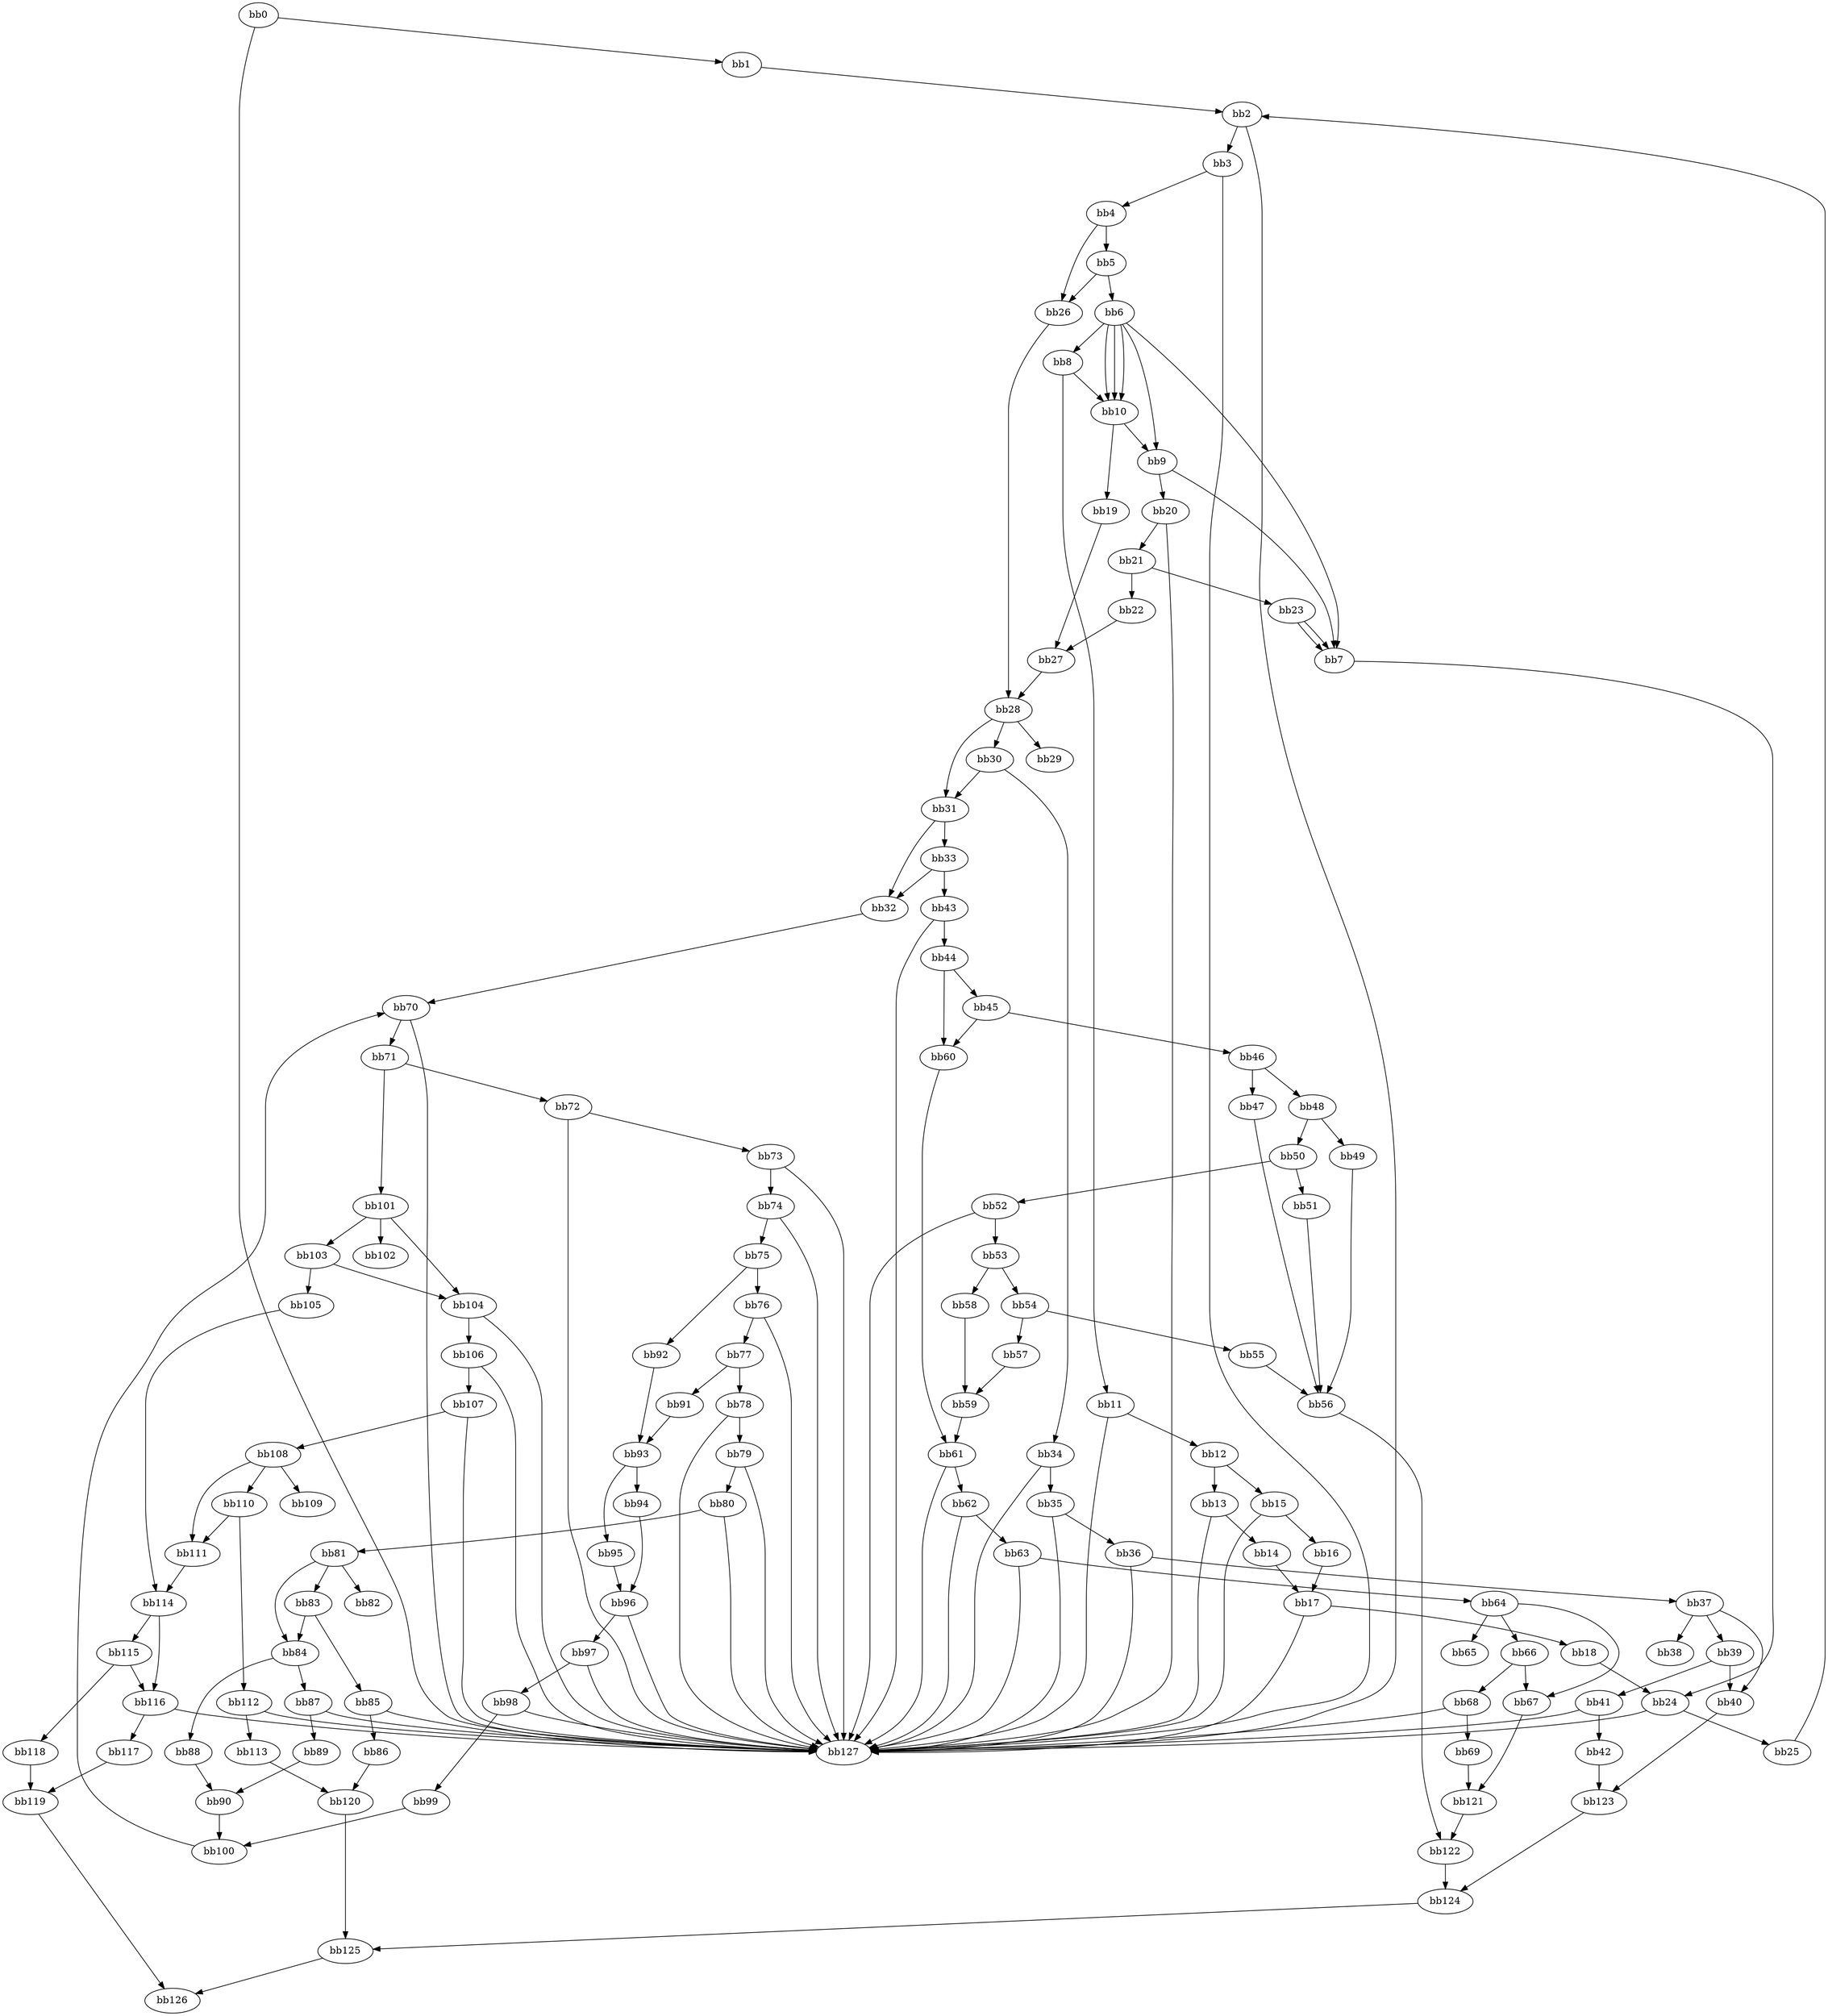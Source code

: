 digraph {
    0 [ label = "bb0\l" ]
    1 [ label = "bb1\l" ]
    2 [ label = "bb2\l" ]
    3 [ label = "bb3\l" ]
    4 [ label = "bb4\l" ]
    5 [ label = "bb5\l" ]
    6 [ label = "bb6\l" ]
    7 [ label = "bb7\l" ]
    8 [ label = "bb8\l" ]
    9 [ label = "bb9\l" ]
    10 [ label = "bb10\l" ]
    11 [ label = "bb11\l" ]
    12 [ label = "bb12\l" ]
    13 [ label = "bb13\l" ]
    14 [ label = "bb14\l" ]
    15 [ label = "bb15\l" ]
    16 [ label = "bb16\l" ]
    17 [ label = "bb17\l" ]
    18 [ label = "bb18\l" ]
    19 [ label = "bb19\l" ]
    20 [ label = "bb20\l" ]
    21 [ label = "bb21\l" ]
    22 [ label = "bb22\l" ]
    23 [ label = "bb23\l" ]
    24 [ label = "bb24\l" ]
    25 [ label = "bb25\l" ]
    26 [ label = "bb26\l" ]
    27 [ label = "bb27\l" ]
    28 [ label = "bb28\l" ]
    29 [ label = "bb29\l" ]
    30 [ label = "bb30\l" ]
    31 [ label = "bb31\l" ]
    32 [ label = "bb32\l" ]
    33 [ label = "bb33\l" ]
    34 [ label = "bb34\l" ]
    35 [ label = "bb35\l" ]
    36 [ label = "bb36\l" ]
    37 [ label = "bb37\l" ]
    38 [ label = "bb38\l" ]
    39 [ label = "bb39\l" ]
    40 [ label = "bb40\l" ]
    41 [ label = "bb41\l" ]
    42 [ label = "bb42\l" ]
    43 [ label = "bb43\l" ]
    44 [ label = "bb44\l" ]
    45 [ label = "bb45\l" ]
    46 [ label = "bb46\l" ]
    47 [ label = "bb47\l" ]
    48 [ label = "bb48\l" ]
    49 [ label = "bb49\l" ]
    50 [ label = "bb50\l" ]
    51 [ label = "bb51\l" ]
    52 [ label = "bb52\l" ]
    53 [ label = "bb53\l" ]
    54 [ label = "bb54\l" ]
    55 [ label = "bb55\l" ]
    56 [ label = "bb56\l" ]
    57 [ label = "bb57\l" ]
    58 [ label = "bb58\l" ]
    59 [ label = "bb59\l" ]
    60 [ label = "bb60\l" ]
    61 [ label = "bb61\l" ]
    62 [ label = "bb62\l" ]
    63 [ label = "bb63\l" ]
    64 [ label = "bb64\l" ]
    65 [ label = "bb65\l" ]
    66 [ label = "bb66\l" ]
    67 [ label = "bb67\l" ]
    68 [ label = "bb68\l" ]
    69 [ label = "bb69\l" ]
    70 [ label = "bb70\l" ]
    71 [ label = "bb71\l" ]
    72 [ label = "bb72\l" ]
    73 [ label = "bb73\l" ]
    74 [ label = "bb74\l" ]
    75 [ label = "bb75\l" ]
    76 [ label = "bb76\l" ]
    77 [ label = "bb77\l" ]
    78 [ label = "bb78\l" ]
    79 [ label = "bb79\l" ]
    80 [ label = "bb80\l" ]
    81 [ label = "bb81\l" ]
    82 [ label = "bb82\l" ]
    83 [ label = "bb83\l" ]
    84 [ label = "bb84\l" ]
    85 [ label = "bb85\l" ]
    86 [ label = "bb86\l" ]
    87 [ label = "bb87\l" ]
    88 [ label = "bb88\l" ]
    89 [ label = "bb89\l" ]
    90 [ label = "bb90\l" ]
    91 [ label = "bb91\l" ]
    92 [ label = "bb92\l" ]
    93 [ label = "bb93\l" ]
    94 [ label = "bb94\l" ]
    95 [ label = "bb95\l" ]
    96 [ label = "bb96\l" ]
    97 [ label = "bb97\l" ]
    98 [ label = "bb98\l" ]
    99 [ label = "bb99\l" ]
    100 [ label = "bb100\l" ]
    101 [ label = "bb101\l" ]
    102 [ label = "bb102\l" ]
    103 [ label = "bb103\l" ]
    104 [ label = "bb104\l" ]
    105 [ label = "bb105\l" ]
    106 [ label = "bb106\l" ]
    107 [ label = "bb107\l" ]
    108 [ label = "bb108\l" ]
    109 [ label = "bb109\l" ]
    110 [ label = "bb110\l" ]
    111 [ label = "bb111\l" ]
    112 [ label = "bb112\l" ]
    113 [ label = "bb113\l" ]
    114 [ label = "bb114\l" ]
    115 [ label = "bb115\l" ]
    116 [ label = "bb116\l" ]
    117 [ label = "bb117\l" ]
    118 [ label = "bb118\l" ]
    119 [ label = "bb119\l" ]
    120 [ label = "bb120\l" ]
    121 [ label = "bb121\l" ]
    122 [ label = "bb122\l" ]
    123 [ label = "bb123\l" ]
    124 [ label = "bb124\l" ]
    125 [ label = "bb125\l" ]
    126 [ label = "bb126\l" ]
    127 [ label = "bb127\l" ]
    0 -> 1 [ ]
    0 -> 127 [ ]
    1 -> 2 [ ]
    2 -> 3 [ ]
    2 -> 127 [ ]
    3 -> 4 [ ]
    3 -> 127 [ ]
    4 -> 5 [ ]
    4 -> 26 [ ]
    5 -> 6 [ ]
    5 -> 26 [ ]
    6 -> 7 [ ]
    6 -> 8 [ ]
    6 -> 9 [ ]
    6 -> 10 [ ]
    6 -> 10 [ ]
    6 -> 10 [ ]
    7 -> 24 [ ]
    8 -> 10 [ ]
    8 -> 11 [ ]
    9 -> 7 [ ]
    9 -> 20 [ ]
    10 -> 9 [ ]
    10 -> 19 [ ]
    11 -> 12 [ ]
    11 -> 127 [ ]
    12 -> 13 [ ]
    12 -> 15 [ ]
    13 -> 14 [ ]
    13 -> 127 [ ]
    14 -> 17 [ ]
    15 -> 16 [ ]
    15 -> 127 [ ]
    16 -> 17 [ ]
    17 -> 18 [ ]
    17 -> 127 [ ]
    18 -> 24 [ ]
    19 -> 27 [ ]
    20 -> 21 [ ]
    20 -> 127 [ ]
    21 -> 22 [ ]
    21 -> 23 [ ]
    22 -> 27 [ ]
    23 -> 7 [ ]
    23 -> 7 [ ]
    24 -> 25 [ ]
    24 -> 127 [ ]
    25 -> 2 [ ]
    26 -> 28 [ ]
    27 -> 28 [ ]
    28 -> 29 [ ]
    28 -> 30 [ ]
    28 -> 31 [ ]
    30 -> 31 [ ]
    30 -> 34 [ ]
    31 -> 32 [ ]
    31 -> 33 [ ]
    32 -> 70 [ ]
    33 -> 32 [ ]
    33 -> 43 [ ]
    34 -> 35 [ ]
    34 -> 127 [ ]
    35 -> 36 [ ]
    35 -> 127 [ ]
    36 -> 37 [ ]
    36 -> 127 [ ]
    37 -> 38 [ ]
    37 -> 39 [ ]
    37 -> 40 [ ]
    39 -> 40 [ ]
    39 -> 41 [ ]
    40 -> 123 [ ]
    41 -> 42 [ ]
    41 -> 127 [ ]
    42 -> 123 [ ]
    43 -> 44 [ ]
    43 -> 127 [ ]
    44 -> 45 [ ]
    44 -> 60 [ ]
    45 -> 46 [ ]
    45 -> 60 [ ]
    46 -> 47 [ ]
    46 -> 48 [ ]
    47 -> 56 [ ]
    48 -> 49 [ ]
    48 -> 50 [ ]
    49 -> 56 [ ]
    50 -> 51 [ ]
    50 -> 52 [ ]
    51 -> 56 [ ]
    52 -> 53 [ ]
    52 -> 127 [ ]
    53 -> 54 [ ]
    53 -> 58 [ ]
    54 -> 55 [ ]
    54 -> 57 [ ]
    55 -> 56 [ ]
    56 -> 122 [ ]
    57 -> 59 [ ]
    58 -> 59 [ ]
    59 -> 61 [ ]
    60 -> 61 [ ]
    61 -> 62 [ ]
    61 -> 127 [ ]
    62 -> 63 [ ]
    62 -> 127 [ ]
    63 -> 64 [ ]
    63 -> 127 [ ]
    64 -> 65 [ ]
    64 -> 66 [ ]
    64 -> 67 [ ]
    66 -> 67 [ ]
    66 -> 68 [ ]
    67 -> 121 [ ]
    68 -> 69 [ ]
    68 -> 127 [ ]
    69 -> 121 [ ]
    70 -> 71 [ ]
    70 -> 127 [ ]
    71 -> 72 [ ]
    71 -> 101 [ ]
    72 -> 73 [ ]
    72 -> 127 [ ]
    73 -> 74 [ ]
    73 -> 127 [ ]
    74 -> 75 [ ]
    74 -> 127 [ ]
    75 -> 76 [ ]
    75 -> 92 [ ]
    76 -> 77 [ ]
    76 -> 127 [ ]
    77 -> 78 [ ]
    77 -> 91 [ ]
    78 -> 79 [ ]
    78 -> 127 [ ]
    79 -> 80 [ ]
    79 -> 127 [ ]
    80 -> 81 [ ]
    80 -> 127 [ ]
    81 -> 82 [ ]
    81 -> 83 [ ]
    81 -> 84 [ ]
    83 -> 84 [ ]
    83 -> 85 [ ]
    84 -> 87 [ ]
    84 -> 88 [ ]
    85 -> 86 [ ]
    85 -> 127 [ ]
    86 -> 120 [ ]
    87 -> 89 [ ]
    87 -> 127 [ ]
    88 -> 90 [ ]
    89 -> 90 [ ]
    90 -> 100 [ ]
    91 -> 93 [ ]
    92 -> 93 [ ]
    93 -> 94 [ ]
    93 -> 95 [ ]
    94 -> 96 [ ]
    95 -> 96 [ ]
    96 -> 97 [ ]
    96 -> 127 [ ]
    97 -> 98 [ ]
    97 -> 127 [ ]
    98 -> 99 [ ]
    98 -> 127 [ ]
    99 -> 100 [ ]
    100 -> 70 [ ]
    101 -> 102 [ ]
    101 -> 103 [ ]
    101 -> 104 [ ]
    103 -> 104 [ ]
    103 -> 105 [ ]
    104 -> 106 [ ]
    104 -> 127 [ ]
    105 -> 114 [ ]
    106 -> 107 [ ]
    106 -> 127 [ ]
    107 -> 108 [ ]
    107 -> 127 [ ]
    108 -> 109 [ ]
    108 -> 110 [ ]
    108 -> 111 [ ]
    110 -> 111 [ ]
    110 -> 112 [ ]
    111 -> 114 [ ]
    112 -> 113 [ ]
    112 -> 127 [ ]
    113 -> 120 [ ]
    114 -> 115 [ ]
    114 -> 116 [ ]
    115 -> 116 [ ]
    115 -> 118 [ ]
    116 -> 117 [ ]
    116 -> 127 [ ]
    117 -> 119 [ ]
    118 -> 119 [ ]
    119 -> 126 [ ]
    120 -> 125 [ ]
    121 -> 122 [ ]
    122 -> 124 [ ]
    123 -> 124 [ ]
    124 -> 125 [ ]
    125 -> 126 [ ]
}


